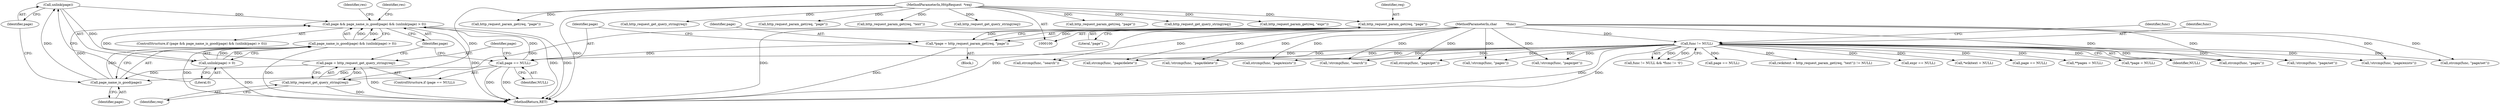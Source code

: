 digraph "0_didiwiki_5e5c796617e1712905dc5462b94bd5e6c08d15ea_0@API" {
"1000228" [label="(Call,unlink(page))"];
"1000225" [label="(Call,page_name_is_good(page))"];
"1000217" [label="(Call,page = http_request_get_query_string(req))"];
"1000219" [label="(Call,http_request_get_query_string(req))"];
"1000210" [label="(Call,http_request_param_get(req, \"page\"))"];
"1000101" [label="(MethodParameterIn,HttpRequest  *req)"];
"1000214" [label="(Call,page == NULL)"];
"1000208" [label="(Call,*page = http_request_param_get(req, \"page\"))"];
"1000107" [label="(Call,func != NULL)"];
"1000103" [label="(MethodParameterIn,char         *func)"];
"1000222" [label="(Call,page && page_name_is_good(page) && (unlink(page) > 0))"];
"1000227" [label="(Call,unlink(page) > 0)"];
"1000224" [label="(Call,page_name_is_good(page) && (unlink(page) > 0))"];
"1000240" [label="(Call,!strcmp(func, \"page/exists\"))"];
"1000367" [label="(MethodReturn,RET)"];
"1000211" [label="(Identifier,req)"];
"1000302" [label="(Call,expr == NULL)"];
"1000307" [label="(Call,http_request_get_query_string(req))"];
"1000284" [label="(Call,!strcmp(func, \"search\"))"];
"1000112" [label="(Identifier,func)"];
"1000219" [label="(Call,http_request_get_query_string(req))"];
"1000157" [label="(Call,!strcmp(func, \"page/set\"))"];
"1000202" [label="(Call,!strcmp(func, \"page/delete\"))"];
"1000216" [label="(Identifier,NULL)"];
"1000298" [label="(Call,http_request_param_get(req, \"expr\"))"];
"1000163" [label="(Call,*wikitext = NULL)"];
"1000108" [label="(Identifier,func)"];
"1000230" [label="(Literal,0)"];
"1000116" [label="(Call,!strcmp(func, \"page/get\"))"];
"1000280" [label="(Call,!strcmp(func, \"pages\"))"];
"1000227" [label="(Call,unlink(page) > 0)"];
"1000128" [label="(Call,page == NULL)"];
"1000222" [label="(Call,page && page_name_is_good(page) && (unlink(page) > 0))"];
"1000228" [label="(Call,unlink(page))"];
"1000182" [label="(Call,http_request_param_get(req, \"page\"))"];
"1000133" [label="(Call,http_request_get_query_string(req))"];
"1000224" [label="(Call,page_name_is_good(page) && (unlink(page) > 0))"];
"1000209" [label="(Identifier,page)"];
"1000221" [label="(ControlStructure,if (page && page_name_is_good(page) && (unlink(page) > 0)))"];
"1000281" [label="(Call,strcmp(func, \"pages\"))"];
"1000212" [label="(Literal,\"page\")"];
"1000208" [label="(Call,*page = http_request_param_get(req, \"page\"))"];
"1000290" [label="(Call,**pages = NULL)"];
"1000206" [label="(Block,)"];
"1000218" [label="(Identifier,page)"];
"1000285" [label="(Call,strcmp(func, \"search\"))"];
"1000226" [label="(Identifier,page)"];
"1000117" [label="(Call,strcmp(func, \"page/get\"))"];
"1000214" [label="(Call,page == NULL)"];
"1000215" [label="(Identifier,page)"];
"1000358" [label="(Identifier,res)"];
"1000220" [label="(Identifier,req)"];
"1000167" [label="(Call,*page = NULL)"];
"1000203" [label="(Call,strcmp(func, \"page/delete\"))"];
"1000213" [label="(ControlStructure,if (page == NULL))"];
"1000225" [label="(Call,page_name_is_good(page))"];
"1000124" [label="(Call,http_request_param_get(req, \"page\"))"];
"1000223" [label="(Identifier,page)"];
"1000158" [label="(Call,strcmp(func, \"page/set\"))"];
"1000233" [label="(Identifier,res)"];
"1000210" [label="(Call,http_request_param_get(req, \"page\"))"];
"1000101" [label="(MethodParameterIn,HttpRequest  *req)"];
"1000175" [label="(Call,http_request_param_get(req, \"text\"))"];
"1000257" [label="(Call,http_request_get_query_string(req))"];
"1000106" [label="(Call,func != NULL && *func != '\0')"];
"1000103" [label="(MethodParameterIn,char         *func)"];
"1000241" [label="(Call,strcmp(func, \"page/exists\"))"];
"1000109" [label="(Identifier,NULL)"];
"1000229" [label="(Identifier,page)"];
"1000107" [label="(Call,func != NULL)"];
"1000252" [label="(Call,page == NULL)"];
"1000248" [label="(Call,http_request_param_get(req, \"page\"))"];
"1000172" [label="(Call,(wikitext = http_request_param_get(req, \"text\")) != NULL)"];
"1000217" [label="(Call,page = http_request_get_query_string(req))"];
"1000228" -> "1000227"  [label="AST: "];
"1000228" -> "1000229"  [label="CFG: "];
"1000229" -> "1000228"  [label="AST: "];
"1000230" -> "1000228"  [label="CFG: "];
"1000228" -> "1000222"  [label="DDG: "];
"1000228" -> "1000227"  [label="DDG: "];
"1000225" -> "1000228"  [label="DDG: "];
"1000225" -> "1000224"  [label="AST: "];
"1000225" -> "1000226"  [label="CFG: "];
"1000226" -> "1000225"  [label="AST: "];
"1000229" -> "1000225"  [label="CFG: "];
"1000224" -> "1000225"  [label="CFG: "];
"1000225" -> "1000222"  [label="DDG: "];
"1000225" -> "1000224"  [label="DDG: "];
"1000217" -> "1000225"  [label="DDG: "];
"1000214" -> "1000225"  [label="DDG: "];
"1000217" -> "1000213"  [label="AST: "];
"1000217" -> "1000219"  [label="CFG: "];
"1000218" -> "1000217"  [label="AST: "];
"1000219" -> "1000217"  [label="AST: "];
"1000223" -> "1000217"  [label="CFG: "];
"1000217" -> "1000367"  [label="DDG: "];
"1000219" -> "1000217"  [label="DDG: "];
"1000217" -> "1000222"  [label="DDG: "];
"1000219" -> "1000220"  [label="CFG: "];
"1000220" -> "1000219"  [label="AST: "];
"1000219" -> "1000367"  [label="DDG: "];
"1000210" -> "1000219"  [label="DDG: "];
"1000101" -> "1000219"  [label="DDG: "];
"1000210" -> "1000208"  [label="AST: "];
"1000210" -> "1000212"  [label="CFG: "];
"1000211" -> "1000210"  [label="AST: "];
"1000212" -> "1000210"  [label="AST: "];
"1000208" -> "1000210"  [label="CFG: "];
"1000210" -> "1000367"  [label="DDG: "];
"1000210" -> "1000208"  [label="DDG: "];
"1000210" -> "1000208"  [label="DDG: "];
"1000101" -> "1000210"  [label="DDG: "];
"1000101" -> "1000100"  [label="AST: "];
"1000101" -> "1000367"  [label="DDG: "];
"1000101" -> "1000124"  [label="DDG: "];
"1000101" -> "1000133"  [label="DDG: "];
"1000101" -> "1000175"  [label="DDG: "];
"1000101" -> "1000182"  [label="DDG: "];
"1000101" -> "1000248"  [label="DDG: "];
"1000101" -> "1000257"  [label="DDG: "];
"1000101" -> "1000298"  [label="DDG: "];
"1000101" -> "1000307"  [label="DDG: "];
"1000214" -> "1000213"  [label="AST: "];
"1000214" -> "1000216"  [label="CFG: "];
"1000215" -> "1000214"  [label="AST: "];
"1000216" -> "1000214"  [label="AST: "];
"1000218" -> "1000214"  [label="CFG: "];
"1000223" -> "1000214"  [label="CFG: "];
"1000214" -> "1000367"  [label="DDG: "];
"1000214" -> "1000367"  [label="DDG: "];
"1000208" -> "1000214"  [label="DDG: "];
"1000107" -> "1000214"  [label="DDG: "];
"1000214" -> "1000222"  [label="DDG: "];
"1000208" -> "1000206"  [label="AST: "];
"1000209" -> "1000208"  [label="AST: "];
"1000215" -> "1000208"  [label="CFG: "];
"1000208" -> "1000367"  [label="DDG: "];
"1000107" -> "1000106"  [label="AST: "];
"1000107" -> "1000109"  [label="CFG: "];
"1000108" -> "1000107"  [label="AST: "];
"1000109" -> "1000107"  [label="AST: "];
"1000112" -> "1000107"  [label="CFG: "];
"1000106" -> "1000107"  [label="CFG: "];
"1000107" -> "1000367"  [label="DDG: "];
"1000107" -> "1000367"  [label="DDG: "];
"1000107" -> "1000106"  [label="DDG: "];
"1000107" -> "1000106"  [label="DDG: "];
"1000103" -> "1000107"  [label="DDG: "];
"1000107" -> "1000116"  [label="DDG: "];
"1000107" -> "1000117"  [label="DDG: "];
"1000107" -> "1000128"  [label="DDG: "];
"1000107" -> "1000157"  [label="DDG: "];
"1000107" -> "1000158"  [label="DDG: "];
"1000107" -> "1000163"  [label="DDG: "];
"1000107" -> "1000167"  [label="DDG: "];
"1000107" -> "1000172"  [label="DDG: "];
"1000107" -> "1000202"  [label="DDG: "];
"1000107" -> "1000203"  [label="DDG: "];
"1000107" -> "1000240"  [label="DDG: "];
"1000107" -> "1000241"  [label="DDG: "];
"1000107" -> "1000252"  [label="DDG: "];
"1000107" -> "1000280"  [label="DDG: "];
"1000107" -> "1000281"  [label="DDG: "];
"1000107" -> "1000284"  [label="DDG: "];
"1000107" -> "1000285"  [label="DDG: "];
"1000107" -> "1000290"  [label="DDG: "];
"1000107" -> "1000302"  [label="DDG: "];
"1000103" -> "1000100"  [label="AST: "];
"1000103" -> "1000367"  [label="DDG: "];
"1000103" -> "1000116"  [label="DDG: "];
"1000103" -> "1000117"  [label="DDG: "];
"1000103" -> "1000157"  [label="DDG: "];
"1000103" -> "1000158"  [label="DDG: "];
"1000103" -> "1000202"  [label="DDG: "];
"1000103" -> "1000203"  [label="DDG: "];
"1000103" -> "1000240"  [label="DDG: "];
"1000103" -> "1000241"  [label="DDG: "];
"1000103" -> "1000280"  [label="DDG: "];
"1000103" -> "1000281"  [label="DDG: "];
"1000103" -> "1000284"  [label="DDG: "];
"1000103" -> "1000285"  [label="DDG: "];
"1000222" -> "1000221"  [label="AST: "];
"1000222" -> "1000223"  [label="CFG: "];
"1000222" -> "1000224"  [label="CFG: "];
"1000223" -> "1000222"  [label="AST: "];
"1000224" -> "1000222"  [label="AST: "];
"1000233" -> "1000222"  [label="CFG: "];
"1000358" -> "1000222"  [label="CFG: "];
"1000222" -> "1000367"  [label="DDG: "];
"1000222" -> "1000367"  [label="DDG: "];
"1000222" -> "1000367"  [label="DDG: "];
"1000224" -> "1000222"  [label="DDG: "];
"1000224" -> "1000222"  [label="DDG: "];
"1000227" -> "1000224"  [label="AST: "];
"1000227" -> "1000230"  [label="CFG: "];
"1000230" -> "1000227"  [label="AST: "];
"1000224" -> "1000227"  [label="CFG: "];
"1000227" -> "1000367"  [label="DDG: "];
"1000227" -> "1000224"  [label="DDG: "];
"1000227" -> "1000224"  [label="DDG: "];
"1000224" -> "1000367"  [label="DDG: "];
"1000224" -> "1000367"  [label="DDG: "];
}

